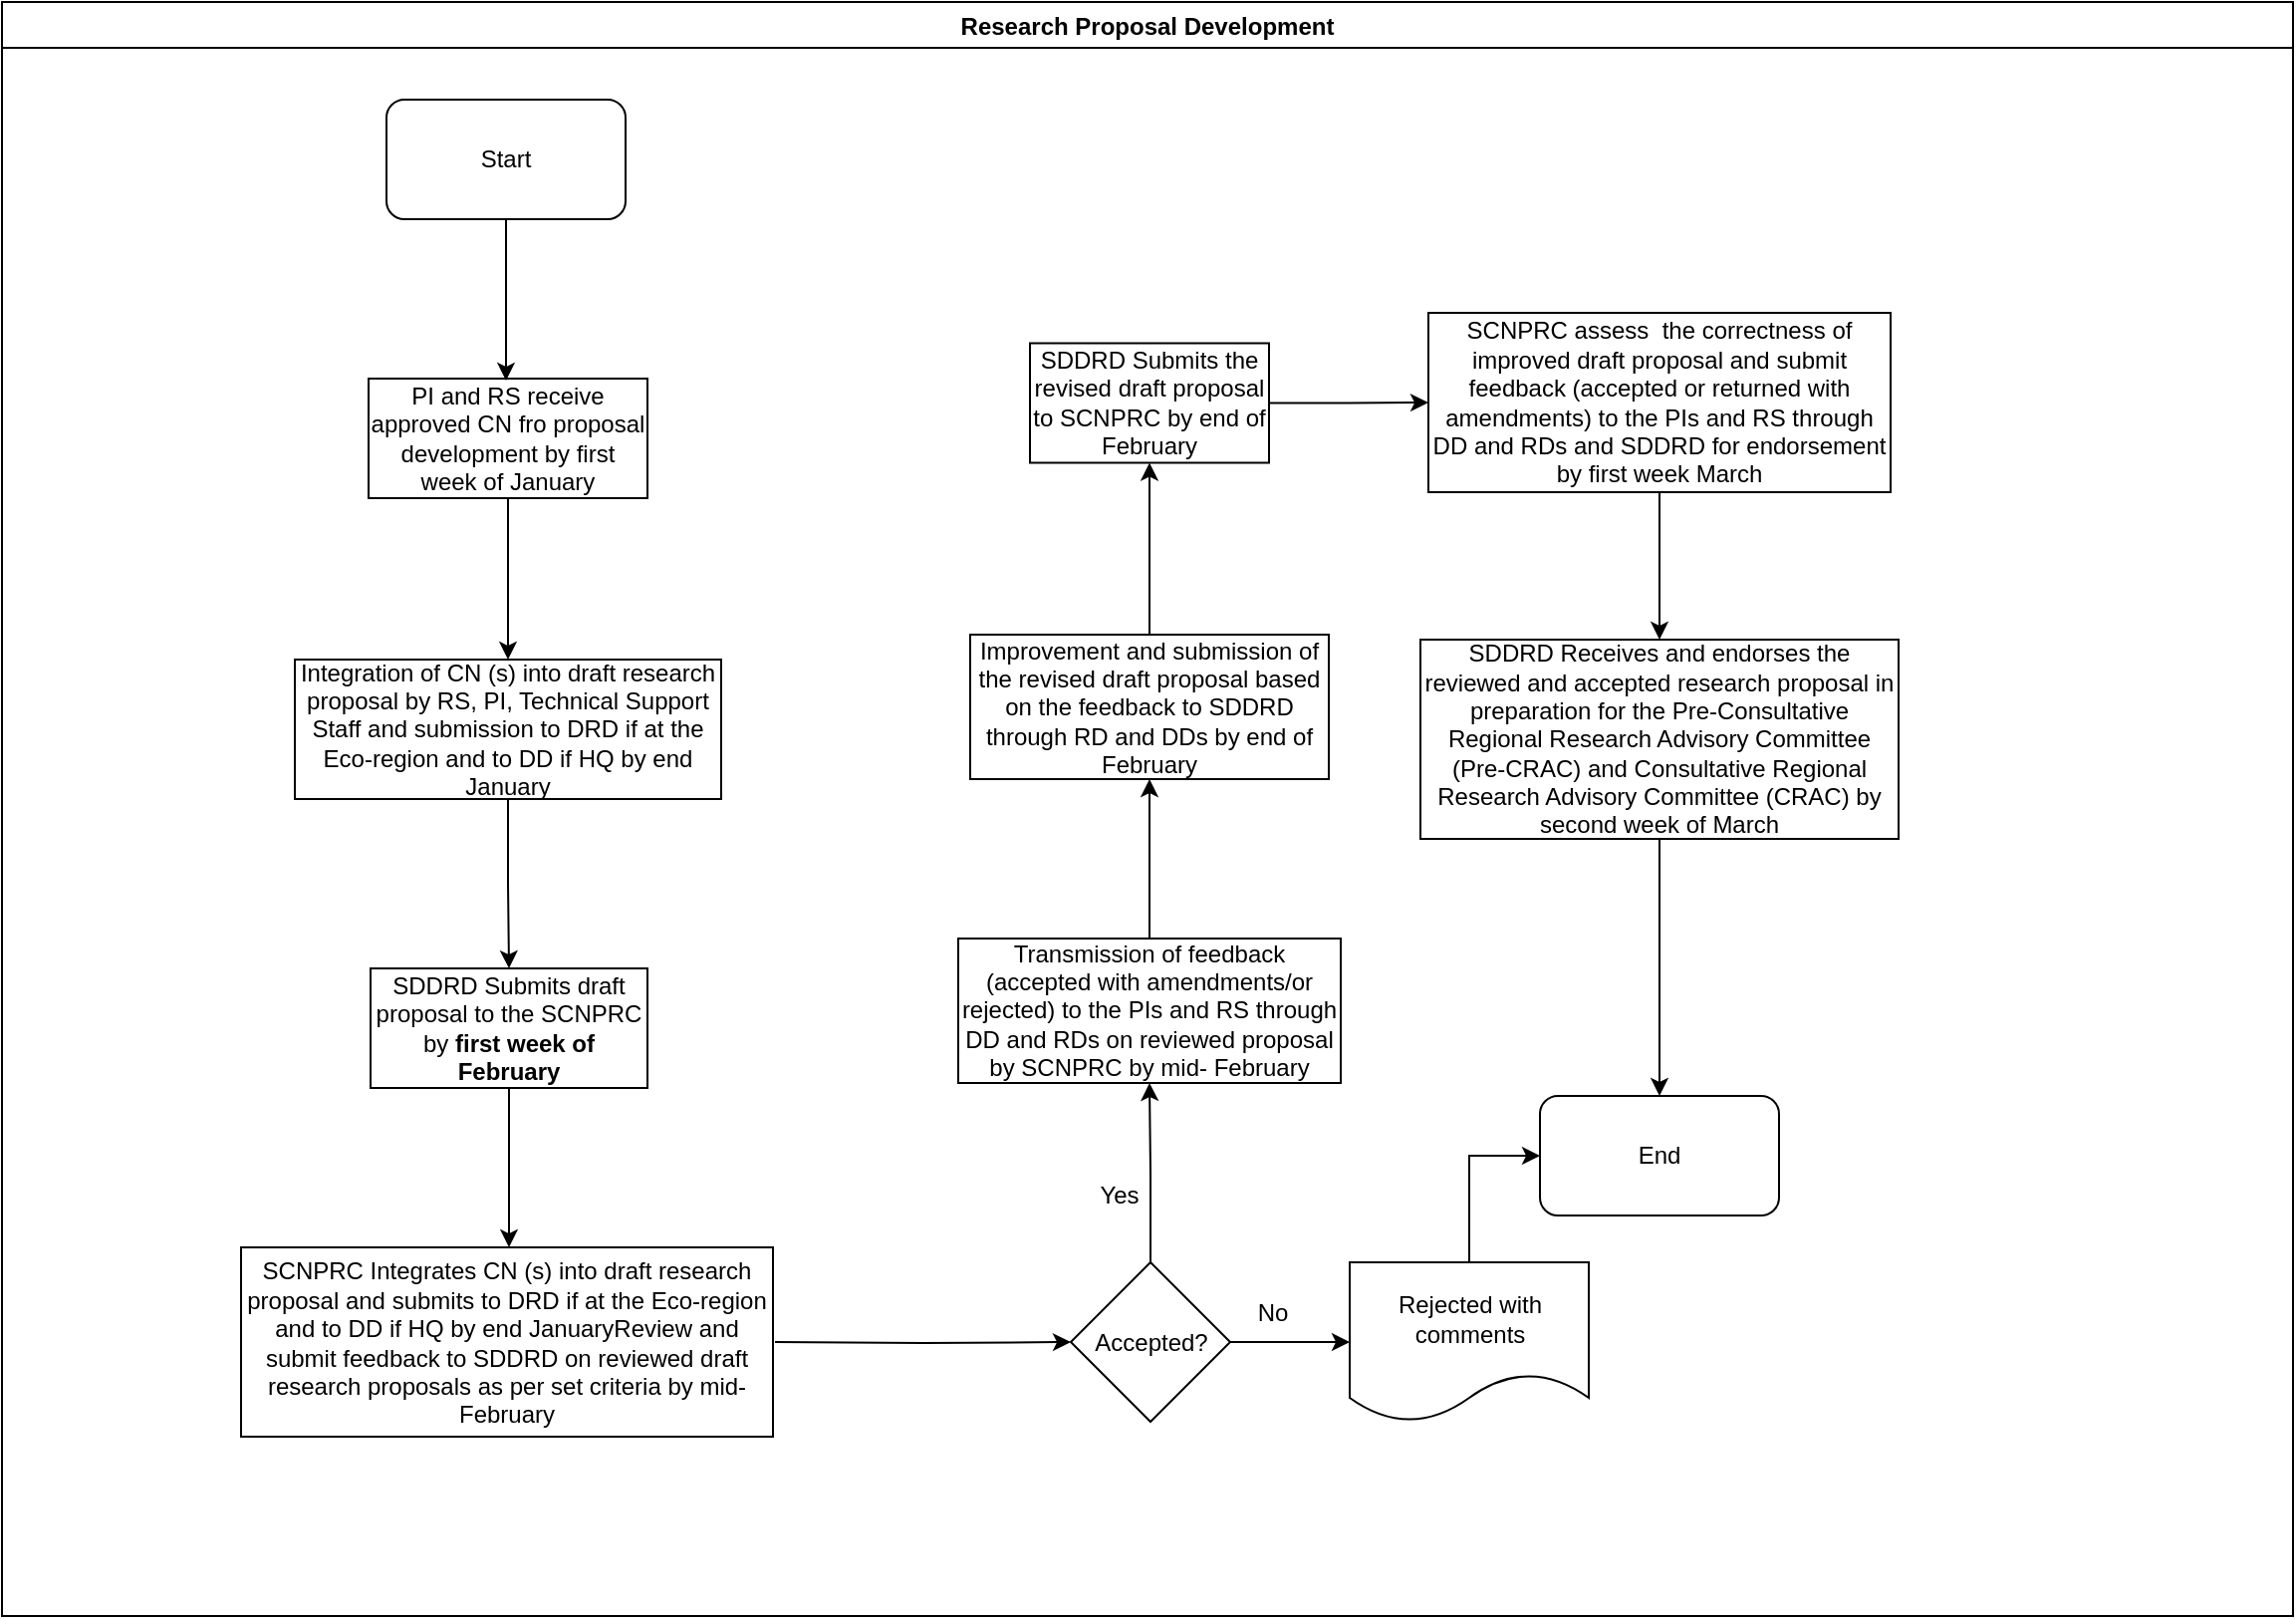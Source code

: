 <mxfile version="14.2.7" type="github">
  <diagram id="PVdL_zoP0Urx2-9kqrgy" name="Page-1">
    <mxGraphModel dx="1038" dy="547" grid="1" gridSize="10" guides="1" tooltips="1" connect="1" arrows="1" fold="1" page="1" pageScale="1" pageWidth="1169" pageHeight="827" math="0" shadow="0">
      <root>
        <mxCell id="0" />
        <mxCell id="1" parent="0" />
        <mxCell id="dvURbFbIRr_XrWgvkVuH-1" value="Research Proposal Development" style="swimlane;" parent="1" vertex="1">
          <mxGeometry x="10" y="9" width="1150" height="810" as="geometry" />
        </mxCell>
        <mxCell id="dvURbFbIRr_XrWgvkVuH-2" value="Start" style="rounded=1;whiteSpace=wrap;html=1;" parent="dvURbFbIRr_XrWgvkVuH-1" vertex="1">
          <mxGeometry x="193" y="49" width="120" height="60" as="geometry" />
        </mxCell>
        <mxCell id="dvURbFbIRr_XrWgvkVuH-3" value="PI and RS receive approved CN fro proposal development by first week of January" style="rounded=0;whiteSpace=wrap;html=1;" parent="dvURbFbIRr_XrWgvkVuH-1" vertex="1">
          <mxGeometry x="184" y="189" width="140" height="60" as="geometry" />
        </mxCell>
        <mxCell id="dvURbFbIRr_XrWgvkVuH-17" value="No" style="text;html=1;strokeColor=none;fillColor=none;align=center;verticalAlign=middle;whiteSpace=wrap;rounded=0;" parent="dvURbFbIRr_XrWgvkVuH-1" vertex="1">
          <mxGeometry x="618" y="648" width="40" height="20" as="geometry" />
        </mxCell>
        <mxCell id="dvURbFbIRr_XrWgvkVuH-15" value="Yes" style="text;html=1;strokeColor=none;fillColor=none;align=center;verticalAlign=middle;whiteSpace=wrap;rounded=0;" parent="dvURbFbIRr_XrWgvkVuH-1" vertex="1">
          <mxGeometry x="541" y="589" width="40" height="20" as="geometry" />
        </mxCell>
        <mxCell id="dvURbFbIRr_XrWgvkVuH-32" value="End" style="rounded=1;whiteSpace=wrap;html=1;" parent="dvURbFbIRr_XrWgvkVuH-1" vertex="1">
          <mxGeometry x="772" y="549" width="120" height="60" as="geometry" />
        </mxCell>
        <mxCell id="dvURbFbIRr_XrWgvkVuH-5" value="" style="edgeStyle=orthogonalEdgeStyle;rounded=0;orthogonalLoop=1;jettySize=auto;html=1;" parent="1" source="dvURbFbIRr_XrWgvkVuH-2" edge="1">
          <mxGeometry relative="1" as="geometry">
            <mxPoint x="263" y="199" as="targetPoint" />
          </mxGeometry>
        </mxCell>
        <mxCell id="dvURbFbIRr_XrWgvkVuH-9" value="" style="edgeStyle=orthogonalEdgeStyle;rounded=0;orthogonalLoop=1;jettySize=auto;html=1;" parent="1" source="dvURbFbIRr_XrWgvkVuH-6" target="dvURbFbIRr_XrWgvkVuH-8" edge="1">
          <mxGeometry relative="1" as="geometry" />
        </mxCell>
        <mxCell id="dvURbFbIRr_XrWgvkVuH-6" value="Integration of CN (s) into draft research proposal by RS, PI, Technical Support Staff and submission to DRD if at the Eco-region and to DD if HQ by end January" style="whiteSpace=wrap;html=1;rounded=0;" parent="1" vertex="1">
          <mxGeometry x="157" y="339" width="214" height="70" as="geometry" />
        </mxCell>
        <mxCell id="dvURbFbIRr_XrWgvkVuH-7" value="" style="edgeStyle=orthogonalEdgeStyle;rounded=0;orthogonalLoop=1;jettySize=auto;html=1;" parent="1" source="dvURbFbIRr_XrWgvkVuH-3" target="dvURbFbIRr_XrWgvkVuH-6" edge="1">
          <mxGeometry relative="1" as="geometry" />
        </mxCell>
        <mxCell id="dvURbFbIRr_XrWgvkVuH-11" value="" style="edgeStyle=orthogonalEdgeStyle;rounded=0;orthogonalLoop=1;jettySize=auto;html=1;" parent="1" source="dvURbFbIRr_XrWgvkVuH-8" edge="1">
          <mxGeometry relative="1" as="geometry">
            <mxPoint x="264.5" y="634" as="targetPoint" />
          </mxGeometry>
        </mxCell>
        <mxCell id="dvURbFbIRr_XrWgvkVuH-8" value="SDDRD Submits draft proposal to the SCNPRC by &lt;b&gt;first week of&lt;br/&gt;February&lt;/b&gt;&lt;br/&gt;" style="whiteSpace=wrap;html=1;rounded=0;" parent="1" vertex="1">
          <mxGeometry x="195" y="494" width="139" height="60" as="geometry" />
        </mxCell>
        <mxCell id="dvURbFbIRr_XrWgvkVuH-13" value="" style="edgeStyle=orthogonalEdgeStyle;rounded=0;orthogonalLoop=1;jettySize=auto;html=1;" parent="1" target="dvURbFbIRr_XrWgvkVuH-12" edge="1">
          <mxGeometry relative="1" as="geometry">
            <mxPoint x="398" y="681.5" as="sourcePoint" />
          </mxGeometry>
        </mxCell>
        <mxCell id="dvURbFbIRr_XrWgvkVuH-10" value="SCNPRC Integrates CN (s) into draft research proposal and submits to DRD if at the Eco-region and to DD if HQ by end JanuaryReview and submit feedback to SDDRD on reviewed draft research proposals as per set criteria by mid-February" style="whiteSpace=wrap;html=1;rounded=0;" parent="1" vertex="1">
          <mxGeometry x="130" y="634" width="267" height="95" as="geometry" />
        </mxCell>
        <mxCell id="dvURbFbIRr_XrWgvkVuH-19" value="" style="edgeStyle=orthogonalEdgeStyle;rounded=0;orthogonalLoop=1;jettySize=auto;html=1;" parent="1" source="dvURbFbIRr_XrWgvkVuH-12" target="dvURbFbIRr_XrWgvkVuH-18" edge="1">
          <mxGeometry relative="1" as="geometry" />
        </mxCell>
        <mxCell id="dvURbFbIRr_XrWgvkVuH-21" value="" style="edgeStyle=orthogonalEdgeStyle;rounded=0;orthogonalLoop=1;jettySize=auto;html=1;" parent="1" source="dvURbFbIRr_XrWgvkVuH-12" target="dvURbFbIRr_XrWgvkVuH-20" edge="1">
          <mxGeometry relative="1" as="geometry" />
        </mxCell>
        <mxCell id="dvURbFbIRr_XrWgvkVuH-12" value="Accepted?" style="rhombus;whiteSpace=wrap;html=1;rounded=0;" parent="1" vertex="1">
          <mxGeometry x="546.5" y="641.5" width="80" height="80" as="geometry" />
        </mxCell>
        <mxCell id="dvURbFbIRr_XrWgvkVuH-34" value="" style="edgeStyle=orthogonalEdgeStyle;rounded=0;orthogonalLoop=1;jettySize=auto;html=1;entryX=0;entryY=0.5;entryDx=0;entryDy=0;exitX=0.5;exitY=0;exitDx=0;exitDy=0;" parent="1" source="dvURbFbIRr_XrWgvkVuH-18" target="dvURbFbIRr_XrWgvkVuH-32" edge="1">
          <mxGeometry relative="1" as="geometry">
            <mxPoint x="788" y="519" as="targetPoint" />
          </mxGeometry>
        </mxCell>
        <mxCell id="dvURbFbIRr_XrWgvkVuH-18" value="Rejected with comments" style="shape=document;whiteSpace=wrap;html=1;boundedLbl=1;rounded=0;" parent="1" vertex="1">
          <mxGeometry x="686.5" y="641.5" width="120" height="80" as="geometry" />
        </mxCell>
        <mxCell id="dvURbFbIRr_XrWgvkVuH-25" value="" style="edgeStyle=orthogonalEdgeStyle;rounded=0;orthogonalLoop=1;jettySize=auto;html=1;" parent="1" source="dvURbFbIRr_XrWgvkVuH-20" target="dvURbFbIRr_XrWgvkVuH-24" edge="1">
          <mxGeometry relative="1" as="geometry" />
        </mxCell>
        <mxCell id="dvURbFbIRr_XrWgvkVuH-20" value="Transmission of feedback (accepted with amendments/or rejected) to the PIs and RS through DD and RDs on reviewed proposal by SCNPRC by mid- February" style="whiteSpace=wrap;html=1;rounded=0;" parent="1" vertex="1">
          <mxGeometry x="490" y="479" width="192" height="72.5" as="geometry" />
        </mxCell>
        <mxCell id="dvURbFbIRr_XrWgvkVuH-27" value="" style="edgeStyle=orthogonalEdgeStyle;rounded=0;orthogonalLoop=1;jettySize=auto;html=1;" parent="1" source="dvURbFbIRr_XrWgvkVuH-24" target="dvURbFbIRr_XrWgvkVuH-26" edge="1">
          <mxGeometry relative="1" as="geometry" />
        </mxCell>
        <mxCell id="dvURbFbIRr_XrWgvkVuH-24" value="Improvement and submission of the revised draft proposal based on the feedback to SDDRD through RD and DDs by end of February " style="whiteSpace=wrap;html=1;rounded=0;" parent="1" vertex="1">
          <mxGeometry x="496" y="326.5" width="180" height="72.5" as="geometry" />
        </mxCell>
        <mxCell id="dvURbFbIRr_XrWgvkVuH-29" value="" style="edgeStyle=orthogonalEdgeStyle;rounded=0;orthogonalLoop=1;jettySize=auto;html=1;" parent="1" source="dvURbFbIRr_XrWgvkVuH-26" target="dvURbFbIRr_XrWgvkVuH-28" edge="1">
          <mxGeometry relative="1" as="geometry" />
        </mxCell>
        <mxCell id="dvURbFbIRr_XrWgvkVuH-26" value="SDDRD Submits the revised draft proposal to SCNPRC by end of February" style="whiteSpace=wrap;html=1;rounded=0;" parent="1" vertex="1">
          <mxGeometry x="526" y="180.25" width="120" height="60" as="geometry" />
        </mxCell>
        <mxCell id="dvURbFbIRr_XrWgvkVuH-31" value="" style="edgeStyle=orthogonalEdgeStyle;rounded=0;orthogonalLoop=1;jettySize=auto;html=1;" parent="1" source="dvURbFbIRr_XrWgvkVuH-28" target="dvURbFbIRr_XrWgvkVuH-30" edge="1">
          <mxGeometry relative="1" as="geometry" />
        </mxCell>
        <mxCell id="dvURbFbIRr_XrWgvkVuH-28" value="SCNPRC assess&amp;nbsp; the correctness of improved draft proposal and submit feedback (accepted or returned with amendments) to the PIs and RS through DD and RDs and SDDRD for endorsement by first week March" style="whiteSpace=wrap;html=1;rounded=0;" parent="1" vertex="1">
          <mxGeometry x="726" y="165" width="232" height="90" as="geometry" />
        </mxCell>
        <mxCell id="dvURbFbIRr_XrWgvkVuH-36" value="" style="edgeStyle=orthogonalEdgeStyle;rounded=0;orthogonalLoop=1;jettySize=auto;html=1;entryX=0.5;entryY=0;entryDx=0;entryDy=0;" parent="1" source="dvURbFbIRr_XrWgvkVuH-30" target="dvURbFbIRr_XrWgvkVuH-32" edge="1">
          <mxGeometry relative="1" as="geometry">
            <mxPoint x="842" y="529" as="targetPoint" />
          </mxGeometry>
        </mxCell>
        <mxCell id="dvURbFbIRr_XrWgvkVuH-30" value="SDDRD Receives and endorses the reviewed and accepted research proposal in preparation for the Pre-Consultative Regional Research Advisory Committee (Pre-CRAC) and Consultative Regional Research Advisory Committee (CRAC) by second week of March" style="whiteSpace=wrap;html=1;rounded=0;" parent="1" vertex="1">
          <mxGeometry x="722" y="329" width="240" height="100" as="geometry" />
        </mxCell>
      </root>
    </mxGraphModel>
  </diagram>
</mxfile>
